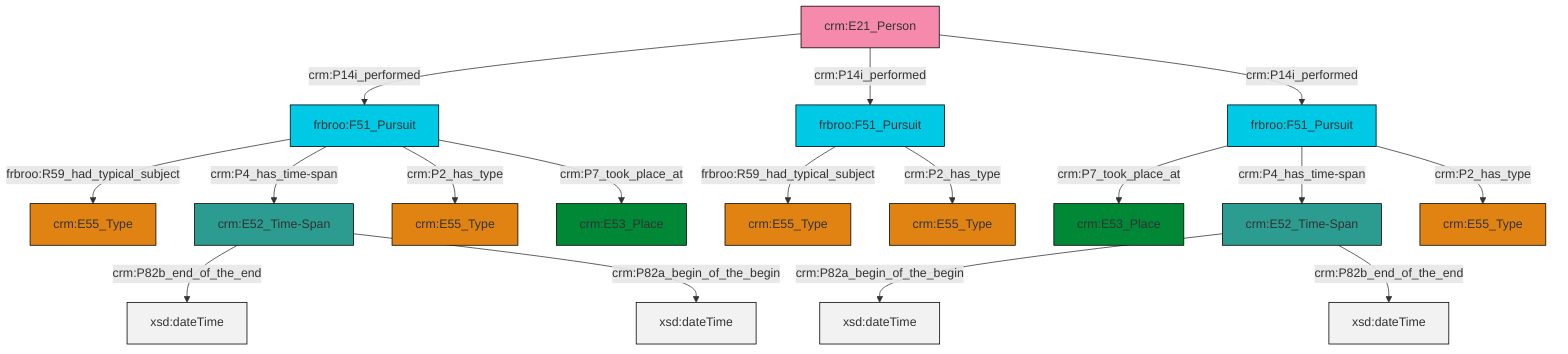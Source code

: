 graph TD
classDef Literal fill:#f2f2f2,stroke:#000000;
classDef CRM_Entity fill:#FFFFFF,stroke:#000000;
classDef Temporal_Entity fill:#00C9E6, stroke:#000000;
classDef Type fill:#E18312, stroke:#000000;
classDef Time-Span fill:#2C9C91, stroke:#000000;
classDef Appellation fill:#FFEB7F, stroke:#000000;
classDef Place fill:#008836, stroke:#000000;
classDef Persistent_Item fill:#B266B2, stroke:#000000;
classDef Conceptual_Object fill:#FFD700, stroke:#000000;
classDef Physical_Thing fill:#D2B48C, stroke:#000000;
classDef Actor fill:#f58aad, stroke:#000000;
classDef PC_Classes fill:#4ce600, stroke:#000000;
classDef Multi fill:#cccccc,stroke:#000000;

0["frbroo:F51_Pursuit"]:::Temporal_Entity -->|crm:P7_took_place_at| 1["crm:E53_Place"]:::Place
2["frbroo:F51_Pursuit"]:::Temporal_Entity -->|frbroo:R59_had_typical_subject| 3["crm:E55_Type"]:::Type
4["crm:E52_Time-Span"]:::Time-Span -->|crm:P82b_end_of_the_end| 5[xsd:dateTime]:::Literal
4["crm:E52_Time-Span"]:::Time-Span -->|crm:P82a_begin_of_the_begin| 9[xsd:dateTime]:::Literal
10["crm:E21_Person"]:::Actor -->|crm:P14i_performed| 2["frbroo:F51_Pursuit"]:::Temporal_Entity
2["frbroo:F51_Pursuit"]:::Temporal_Entity -->|crm:P4_has_time-span| 4["crm:E52_Time-Span"]:::Time-Span
7["frbroo:F51_Pursuit"]:::Temporal_Entity -->|frbroo:R59_had_typical_subject| 15["crm:E55_Type"]:::Type
10["crm:E21_Person"]:::Actor -->|crm:P14i_performed| 7["frbroo:F51_Pursuit"]:::Temporal_Entity
10["crm:E21_Person"]:::Actor -->|crm:P14i_performed| 0["frbroo:F51_Pursuit"]:::Temporal_Entity
2["frbroo:F51_Pursuit"]:::Temporal_Entity -->|crm:P2_has_type| 19["crm:E55_Type"]:::Type
2["frbroo:F51_Pursuit"]:::Temporal_Entity -->|crm:P7_took_place_at| 13["crm:E53_Place"]:::Place
17["crm:E52_Time-Span"]:::Time-Span -->|crm:P82a_begin_of_the_begin| 26[xsd:dateTime]:::Literal
0["frbroo:F51_Pursuit"]:::Temporal_Entity -->|crm:P4_has_time-span| 17["crm:E52_Time-Span"]:::Time-Span
7["frbroo:F51_Pursuit"]:::Temporal_Entity -->|crm:P2_has_type| 11["crm:E55_Type"]:::Type
0["frbroo:F51_Pursuit"]:::Temporal_Entity -->|crm:P2_has_type| 20["crm:E55_Type"]:::Type
17["crm:E52_Time-Span"]:::Time-Span -->|crm:P82b_end_of_the_end| 29[xsd:dateTime]:::Literal